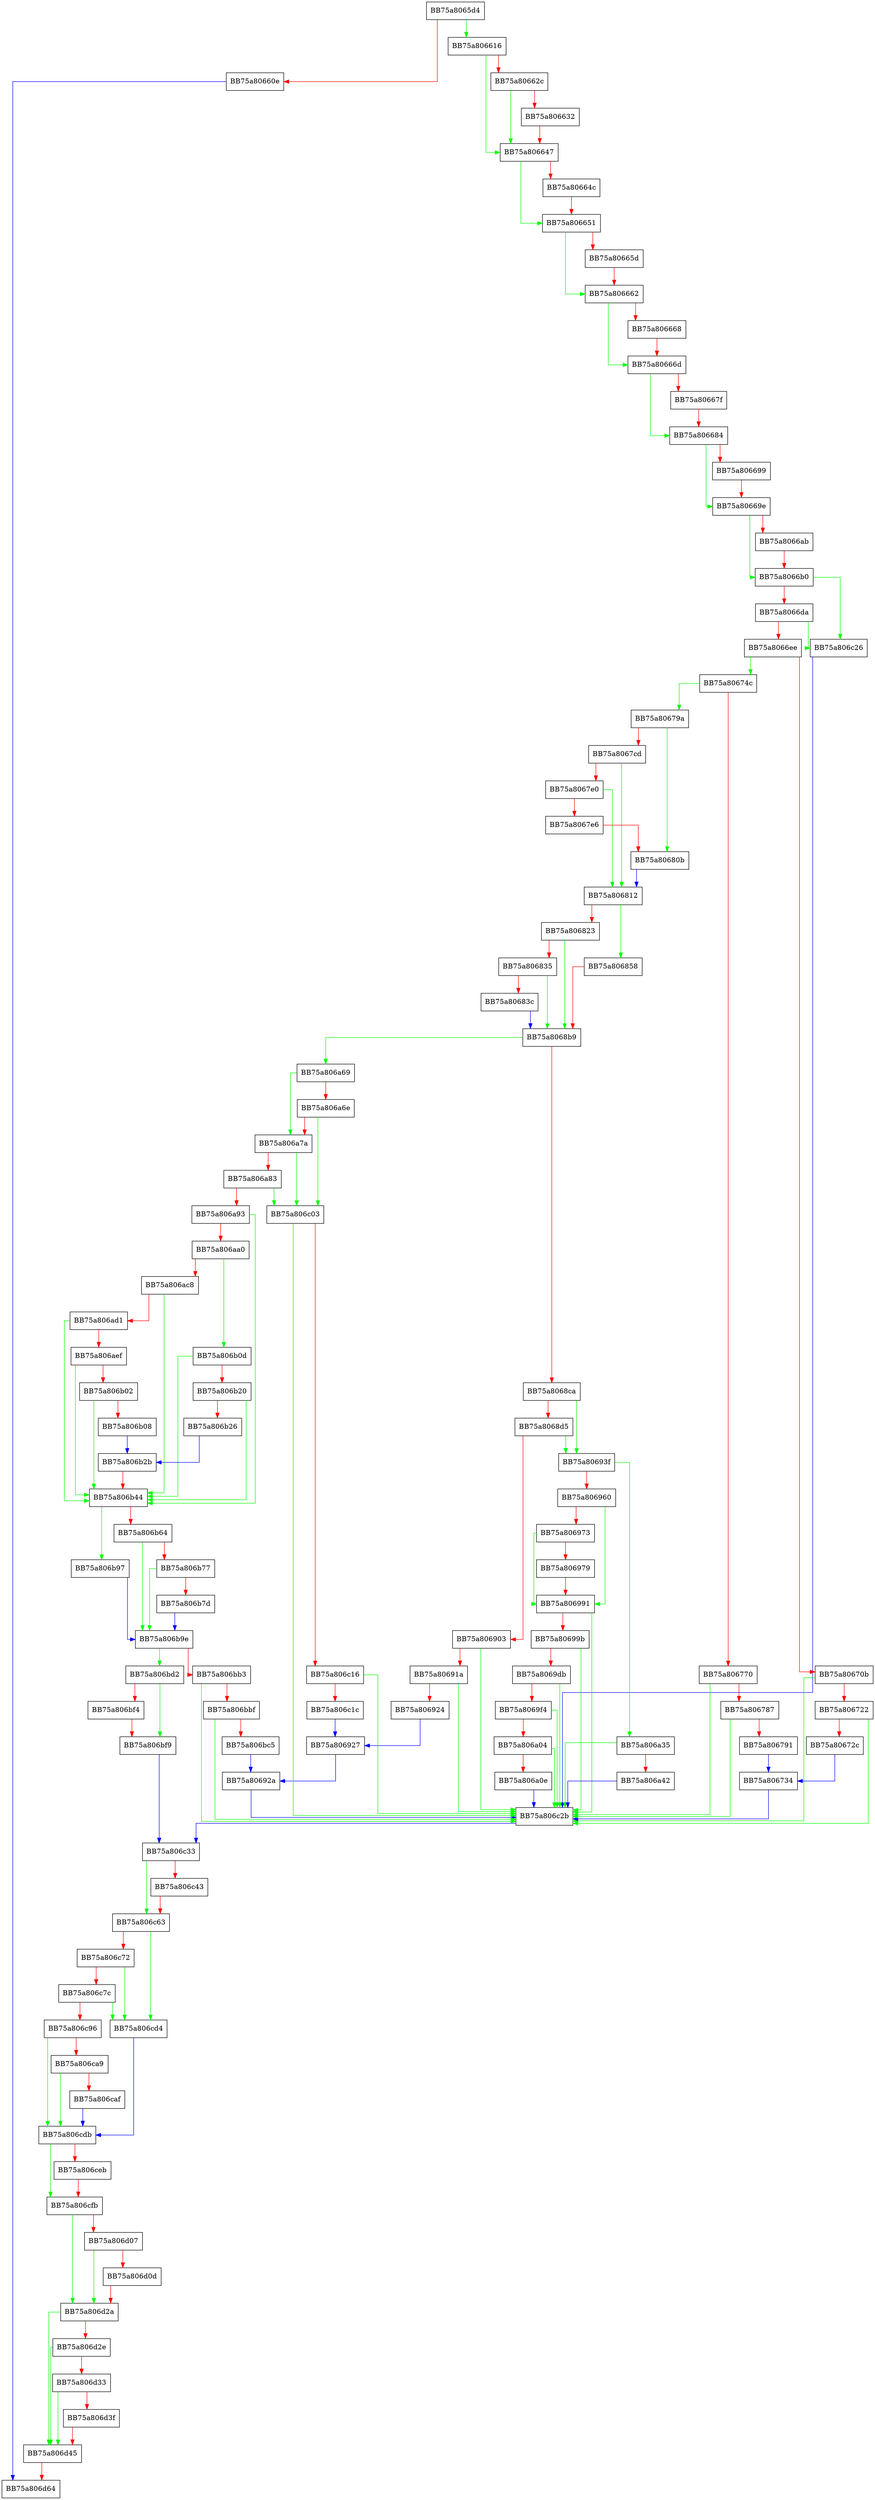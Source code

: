 digraph ReplaceWithTempFile {
  node [shape="box"];
  graph [splines=ortho];
  BB75a8065d4 -> BB75a806616 [color="green"];
  BB75a8065d4 -> BB75a80660e [color="red"];
  BB75a80660e -> BB75a806d64 [color="blue"];
  BB75a806616 -> BB75a806647 [color="green"];
  BB75a806616 -> BB75a80662c [color="red"];
  BB75a80662c -> BB75a806647 [color="green"];
  BB75a80662c -> BB75a806632 [color="red"];
  BB75a806632 -> BB75a806647 [color="red"];
  BB75a806647 -> BB75a806651 [color="green"];
  BB75a806647 -> BB75a80664c [color="red"];
  BB75a80664c -> BB75a806651 [color="red"];
  BB75a806651 -> BB75a806662 [color="green"];
  BB75a806651 -> BB75a80665d [color="red"];
  BB75a80665d -> BB75a806662 [color="red"];
  BB75a806662 -> BB75a80666d [color="green"];
  BB75a806662 -> BB75a806668 [color="red"];
  BB75a806668 -> BB75a80666d [color="red"];
  BB75a80666d -> BB75a806684 [color="green"];
  BB75a80666d -> BB75a80667f [color="red"];
  BB75a80667f -> BB75a806684 [color="red"];
  BB75a806684 -> BB75a80669e [color="green"];
  BB75a806684 -> BB75a806699 [color="red"];
  BB75a806699 -> BB75a80669e [color="red"];
  BB75a80669e -> BB75a8066b0 [color="green"];
  BB75a80669e -> BB75a8066ab [color="red"];
  BB75a8066ab -> BB75a8066b0 [color="red"];
  BB75a8066b0 -> BB75a806c26 [color="green"];
  BB75a8066b0 -> BB75a8066da [color="red"];
  BB75a8066da -> BB75a806c26 [color="green"];
  BB75a8066da -> BB75a8066ee [color="red"];
  BB75a8066ee -> BB75a80674c [color="green"];
  BB75a8066ee -> BB75a80670b [color="red"];
  BB75a80670b -> BB75a806c2b [color="green"];
  BB75a80670b -> BB75a806722 [color="red"];
  BB75a806722 -> BB75a806c2b [color="green"];
  BB75a806722 -> BB75a80672c [color="red"];
  BB75a80672c -> BB75a806734 [color="blue"];
  BB75a806734 -> BB75a806c2b [color="blue"];
  BB75a80674c -> BB75a80679a [color="green"];
  BB75a80674c -> BB75a806770 [color="red"];
  BB75a806770 -> BB75a806c2b [color="green"];
  BB75a806770 -> BB75a806787 [color="red"];
  BB75a806787 -> BB75a806c2b [color="green"];
  BB75a806787 -> BB75a806791 [color="red"];
  BB75a806791 -> BB75a806734 [color="blue"];
  BB75a80679a -> BB75a80680b [color="green"];
  BB75a80679a -> BB75a8067cd [color="red"];
  BB75a8067cd -> BB75a806812 [color="green"];
  BB75a8067cd -> BB75a8067e0 [color="red"];
  BB75a8067e0 -> BB75a806812 [color="green"];
  BB75a8067e0 -> BB75a8067e6 [color="red"];
  BB75a8067e6 -> BB75a80680b [color="red"];
  BB75a80680b -> BB75a806812 [color="blue"];
  BB75a806812 -> BB75a806858 [color="green"];
  BB75a806812 -> BB75a806823 [color="red"];
  BB75a806823 -> BB75a8068b9 [color="green"];
  BB75a806823 -> BB75a806835 [color="red"];
  BB75a806835 -> BB75a8068b9 [color="green"];
  BB75a806835 -> BB75a80683c [color="red"];
  BB75a80683c -> BB75a8068b9 [color="blue"];
  BB75a806858 -> BB75a8068b9 [color="red"];
  BB75a8068b9 -> BB75a806a69 [color="green"];
  BB75a8068b9 -> BB75a8068ca [color="red"];
  BB75a8068ca -> BB75a80693f [color="green"];
  BB75a8068ca -> BB75a8068d5 [color="red"];
  BB75a8068d5 -> BB75a80693f [color="green"];
  BB75a8068d5 -> BB75a806903 [color="red"];
  BB75a806903 -> BB75a806c2b [color="green"];
  BB75a806903 -> BB75a80691a [color="red"];
  BB75a80691a -> BB75a806c2b [color="green"];
  BB75a80691a -> BB75a806924 [color="red"];
  BB75a806924 -> BB75a806927 [color="blue"];
  BB75a806927 -> BB75a80692a [color="blue"];
  BB75a80692a -> BB75a806c2b [color="blue"];
  BB75a80693f -> BB75a806a35 [color="green"];
  BB75a80693f -> BB75a806960 [color="red"];
  BB75a806960 -> BB75a806991 [color="green"];
  BB75a806960 -> BB75a806973 [color="red"];
  BB75a806973 -> BB75a806991 [color="green"];
  BB75a806973 -> BB75a806979 [color="red"];
  BB75a806979 -> BB75a806991 [color="red"];
  BB75a806991 -> BB75a806c2b [color="green"];
  BB75a806991 -> BB75a80699b [color="red"];
  BB75a80699b -> BB75a806c2b [color="green"];
  BB75a80699b -> BB75a8069db [color="red"];
  BB75a8069db -> BB75a806c2b [color="green"];
  BB75a8069db -> BB75a8069f4 [color="red"];
  BB75a8069f4 -> BB75a806c2b [color="green"];
  BB75a8069f4 -> BB75a806a04 [color="red"];
  BB75a806a04 -> BB75a806c2b [color="green"];
  BB75a806a04 -> BB75a806a0e [color="red"];
  BB75a806a0e -> BB75a806c2b [color="blue"];
  BB75a806a35 -> BB75a806c2b [color="green"];
  BB75a806a35 -> BB75a806a42 [color="red"];
  BB75a806a42 -> BB75a806c2b [color="blue"];
  BB75a806a69 -> BB75a806a7a [color="green"];
  BB75a806a69 -> BB75a806a6e [color="red"];
  BB75a806a6e -> BB75a806c03 [color="green"];
  BB75a806a6e -> BB75a806a7a [color="red"];
  BB75a806a7a -> BB75a806c03 [color="green"];
  BB75a806a7a -> BB75a806a83 [color="red"];
  BB75a806a83 -> BB75a806c03 [color="green"];
  BB75a806a83 -> BB75a806a93 [color="red"];
  BB75a806a93 -> BB75a806b44 [color="green"];
  BB75a806a93 -> BB75a806aa0 [color="red"];
  BB75a806aa0 -> BB75a806b0d [color="green"];
  BB75a806aa0 -> BB75a806ac8 [color="red"];
  BB75a806ac8 -> BB75a806b44 [color="green"];
  BB75a806ac8 -> BB75a806ad1 [color="red"];
  BB75a806ad1 -> BB75a806b44 [color="green"];
  BB75a806ad1 -> BB75a806aef [color="red"];
  BB75a806aef -> BB75a806b44 [color="green"];
  BB75a806aef -> BB75a806b02 [color="red"];
  BB75a806b02 -> BB75a806b44 [color="green"];
  BB75a806b02 -> BB75a806b08 [color="red"];
  BB75a806b08 -> BB75a806b2b [color="blue"];
  BB75a806b0d -> BB75a806b44 [color="green"];
  BB75a806b0d -> BB75a806b20 [color="red"];
  BB75a806b20 -> BB75a806b44 [color="green"];
  BB75a806b20 -> BB75a806b26 [color="red"];
  BB75a806b26 -> BB75a806b2b [color="blue"];
  BB75a806b2b -> BB75a806b44 [color="red"];
  BB75a806b44 -> BB75a806b97 [color="green"];
  BB75a806b44 -> BB75a806b64 [color="red"];
  BB75a806b64 -> BB75a806b9e [color="green"];
  BB75a806b64 -> BB75a806b77 [color="red"];
  BB75a806b77 -> BB75a806b9e [color="green"];
  BB75a806b77 -> BB75a806b7d [color="red"];
  BB75a806b7d -> BB75a806b9e [color="blue"];
  BB75a806b97 -> BB75a806b9e [color="blue"];
  BB75a806b9e -> BB75a806bd2 [color="green"];
  BB75a806b9e -> BB75a806bb3 [color="red"];
  BB75a806bb3 -> BB75a806c2b [color="green"];
  BB75a806bb3 -> BB75a806bbf [color="red"];
  BB75a806bbf -> BB75a806c2b [color="green"];
  BB75a806bbf -> BB75a806bc5 [color="red"];
  BB75a806bc5 -> BB75a80692a [color="blue"];
  BB75a806bd2 -> BB75a806bf9 [color="green"];
  BB75a806bd2 -> BB75a806bf4 [color="red"];
  BB75a806bf4 -> BB75a806bf9 [color="red"];
  BB75a806bf9 -> BB75a806c33 [color="blue"];
  BB75a806c03 -> BB75a806c2b [color="green"];
  BB75a806c03 -> BB75a806c16 [color="red"];
  BB75a806c16 -> BB75a806c2b [color="green"];
  BB75a806c16 -> BB75a806c1c [color="red"];
  BB75a806c1c -> BB75a806927 [color="blue"];
  BB75a806c26 -> BB75a806c2b [color="blue"];
  BB75a806c2b -> BB75a806c33 [color="blue"];
  BB75a806c33 -> BB75a806c63 [color="green"];
  BB75a806c33 -> BB75a806c43 [color="red"];
  BB75a806c43 -> BB75a806c63 [color="red"];
  BB75a806c63 -> BB75a806cd4 [color="green"];
  BB75a806c63 -> BB75a806c72 [color="red"];
  BB75a806c72 -> BB75a806cd4 [color="green"];
  BB75a806c72 -> BB75a806c7c [color="red"];
  BB75a806c7c -> BB75a806cd4 [color="green"];
  BB75a806c7c -> BB75a806c96 [color="red"];
  BB75a806c96 -> BB75a806cdb [color="green"];
  BB75a806c96 -> BB75a806ca9 [color="red"];
  BB75a806ca9 -> BB75a806cdb [color="green"];
  BB75a806ca9 -> BB75a806caf [color="red"];
  BB75a806caf -> BB75a806cdb [color="blue"];
  BB75a806cd4 -> BB75a806cdb [color="blue"];
  BB75a806cdb -> BB75a806cfb [color="green"];
  BB75a806cdb -> BB75a806ceb [color="red"];
  BB75a806ceb -> BB75a806cfb [color="red"];
  BB75a806cfb -> BB75a806d2a [color="green"];
  BB75a806cfb -> BB75a806d07 [color="red"];
  BB75a806d07 -> BB75a806d2a [color="green"];
  BB75a806d07 -> BB75a806d0d [color="red"];
  BB75a806d0d -> BB75a806d2a [color="red"];
  BB75a806d2a -> BB75a806d45 [color="green"];
  BB75a806d2a -> BB75a806d2e [color="red"];
  BB75a806d2e -> BB75a806d45 [color="green"];
  BB75a806d2e -> BB75a806d33 [color="red"];
  BB75a806d33 -> BB75a806d45 [color="green"];
  BB75a806d33 -> BB75a806d3f [color="red"];
  BB75a806d3f -> BB75a806d45 [color="red"];
  BB75a806d45 -> BB75a806d64 [color="red"];
}